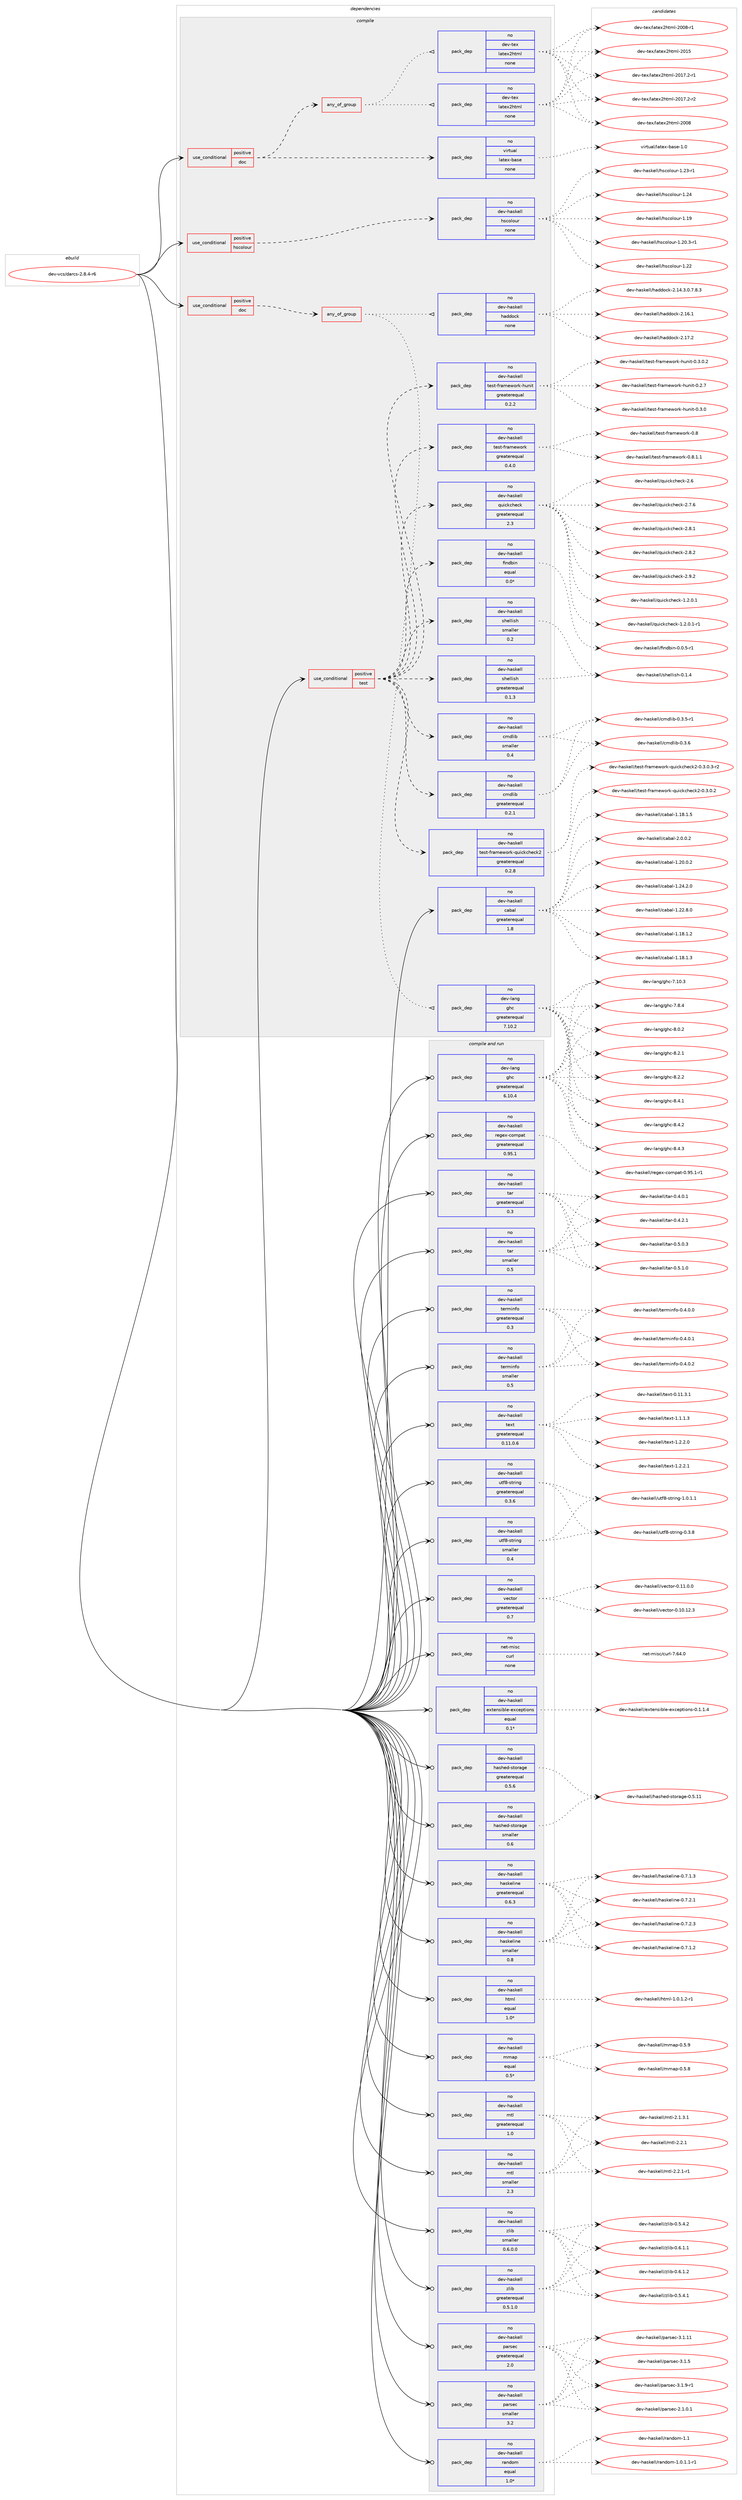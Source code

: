 digraph prolog {

# *************
# Graph options
# *************

newrank=true;
concentrate=true;
compound=true;
graph [rankdir=LR,fontname=Helvetica,fontsize=10,ranksep=1.5];#, ranksep=2.5, nodesep=0.2];
edge  [arrowhead=vee];
node  [fontname=Helvetica,fontsize=10];

# **********
# The ebuild
# **********

subgraph cluster_leftcol {
color=gray;
rank=same;
label=<<i>ebuild</i>>;
id [label="dev-vcs/darcs-2.8.4-r6", color=red, width=4, href="../dev-vcs/darcs-2.8.4-r6.svg"];
}

# ****************
# The dependencies
# ****************

subgraph cluster_midcol {
color=gray;
label=<<i>dependencies</i>>;
subgraph cluster_compile {
fillcolor="#eeeeee";
style=filled;
label=<<i>compile</i>>;
subgraph cond425342 {
dependency1550706 [label=<<TABLE BORDER="0" CELLBORDER="1" CELLSPACING="0" CELLPADDING="4"><TR><TD ROWSPAN="3" CELLPADDING="10">use_conditional</TD></TR><TR><TD>positive</TD></TR><TR><TD>doc</TD></TR></TABLE>>, shape=none, color=red];
subgraph any23155 {
dependency1550707 [label=<<TABLE BORDER="0" CELLBORDER="1" CELLSPACING="0" CELLPADDING="4"><TR><TD CELLPADDING="10">any_of_group</TD></TR></TABLE>>, shape=none, color=red];subgraph pack1101616 {
dependency1550708 [label=<<TABLE BORDER="0" CELLBORDER="1" CELLSPACING="0" CELLPADDING="4" WIDTH="220"><TR><TD ROWSPAN="6" CELLPADDING="30">pack_dep</TD></TR><TR><TD WIDTH="110">no</TD></TR><TR><TD>dev-haskell</TD></TR><TR><TD>haddock</TD></TR><TR><TD>none</TD></TR><TR><TD></TD></TR></TABLE>>, shape=none, color=blue];
}
dependency1550707:e -> dependency1550708:w [weight=20,style="dotted",arrowhead="oinv"];
subgraph pack1101617 {
dependency1550709 [label=<<TABLE BORDER="0" CELLBORDER="1" CELLSPACING="0" CELLPADDING="4" WIDTH="220"><TR><TD ROWSPAN="6" CELLPADDING="30">pack_dep</TD></TR><TR><TD WIDTH="110">no</TD></TR><TR><TD>dev-lang</TD></TR><TR><TD>ghc</TD></TR><TR><TD>greaterequal</TD></TR><TR><TD>7.10.2</TD></TR></TABLE>>, shape=none, color=blue];
}
dependency1550707:e -> dependency1550709:w [weight=20,style="dotted",arrowhead="oinv"];
}
dependency1550706:e -> dependency1550707:w [weight=20,style="dashed",arrowhead="vee"];
}
id:e -> dependency1550706:w [weight=20,style="solid",arrowhead="vee"];
subgraph cond425343 {
dependency1550710 [label=<<TABLE BORDER="0" CELLBORDER="1" CELLSPACING="0" CELLPADDING="4"><TR><TD ROWSPAN="3" CELLPADDING="10">use_conditional</TD></TR><TR><TD>positive</TD></TR><TR><TD>doc</TD></TR></TABLE>>, shape=none, color=red];
subgraph pack1101618 {
dependency1550711 [label=<<TABLE BORDER="0" CELLBORDER="1" CELLSPACING="0" CELLPADDING="4" WIDTH="220"><TR><TD ROWSPAN="6" CELLPADDING="30">pack_dep</TD></TR><TR><TD WIDTH="110">no</TD></TR><TR><TD>virtual</TD></TR><TR><TD>latex-base</TD></TR><TR><TD>none</TD></TR><TR><TD></TD></TR></TABLE>>, shape=none, color=blue];
}
dependency1550710:e -> dependency1550711:w [weight=20,style="dashed",arrowhead="vee"];
subgraph any23156 {
dependency1550712 [label=<<TABLE BORDER="0" CELLBORDER="1" CELLSPACING="0" CELLPADDING="4"><TR><TD CELLPADDING="10">any_of_group</TD></TR></TABLE>>, shape=none, color=red];subgraph pack1101619 {
dependency1550713 [label=<<TABLE BORDER="0" CELLBORDER="1" CELLSPACING="0" CELLPADDING="4" WIDTH="220"><TR><TD ROWSPAN="6" CELLPADDING="30">pack_dep</TD></TR><TR><TD WIDTH="110">no</TD></TR><TR><TD>dev-tex</TD></TR><TR><TD>latex2html</TD></TR><TR><TD>none</TD></TR><TR><TD></TD></TR></TABLE>>, shape=none, color=blue];
}
dependency1550712:e -> dependency1550713:w [weight=20,style="dotted",arrowhead="oinv"];
subgraph pack1101620 {
dependency1550714 [label=<<TABLE BORDER="0" CELLBORDER="1" CELLSPACING="0" CELLPADDING="4" WIDTH="220"><TR><TD ROWSPAN="6" CELLPADDING="30">pack_dep</TD></TR><TR><TD WIDTH="110">no</TD></TR><TR><TD>dev-tex</TD></TR><TR><TD>latex2html</TD></TR><TR><TD>none</TD></TR><TR><TD></TD></TR></TABLE>>, shape=none, color=blue];
}
dependency1550712:e -> dependency1550714:w [weight=20,style="dotted",arrowhead="oinv"];
}
dependency1550710:e -> dependency1550712:w [weight=20,style="dashed",arrowhead="vee"];
}
id:e -> dependency1550710:w [weight=20,style="solid",arrowhead="vee"];
subgraph cond425344 {
dependency1550715 [label=<<TABLE BORDER="0" CELLBORDER="1" CELLSPACING="0" CELLPADDING="4"><TR><TD ROWSPAN="3" CELLPADDING="10">use_conditional</TD></TR><TR><TD>positive</TD></TR><TR><TD>hscolour</TD></TR></TABLE>>, shape=none, color=red];
subgraph pack1101621 {
dependency1550716 [label=<<TABLE BORDER="0" CELLBORDER="1" CELLSPACING="0" CELLPADDING="4" WIDTH="220"><TR><TD ROWSPAN="6" CELLPADDING="30">pack_dep</TD></TR><TR><TD WIDTH="110">no</TD></TR><TR><TD>dev-haskell</TD></TR><TR><TD>hscolour</TD></TR><TR><TD>none</TD></TR><TR><TD></TD></TR></TABLE>>, shape=none, color=blue];
}
dependency1550715:e -> dependency1550716:w [weight=20,style="dashed",arrowhead="vee"];
}
id:e -> dependency1550715:w [weight=20,style="solid",arrowhead="vee"];
subgraph cond425345 {
dependency1550717 [label=<<TABLE BORDER="0" CELLBORDER="1" CELLSPACING="0" CELLPADDING="4"><TR><TD ROWSPAN="3" CELLPADDING="10">use_conditional</TD></TR><TR><TD>positive</TD></TR><TR><TD>test</TD></TR></TABLE>>, shape=none, color=red];
subgraph pack1101622 {
dependency1550718 [label=<<TABLE BORDER="0" CELLBORDER="1" CELLSPACING="0" CELLPADDING="4" WIDTH="220"><TR><TD ROWSPAN="6" CELLPADDING="30">pack_dep</TD></TR><TR><TD WIDTH="110">no</TD></TR><TR><TD>dev-haskell</TD></TR><TR><TD>cmdlib</TD></TR><TR><TD>greaterequal</TD></TR><TR><TD>0.2.1</TD></TR></TABLE>>, shape=none, color=blue];
}
dependency1550717:e -> dependency1550718:w [weight=20,style="dashed",arrowhead="vee"];
subgraph pack1101623 {
dependency1550719 [label=<<TABLE BORDER="0" CELLBORDER="1" CELLSPACING="0" CELLPADDING="4" WIDTH="220"><TR><TD ROWSPAN="6" CELLPADDING="30">pack_dep</TD></TR><TR><TD WIDTH="110">no</TD></TR><TR><TD>dev-haskell</TD></TR><TR><TD>cmdlib</TD></TR><TR><TD>smaller</TD></TR><TR><TD>0.4</TD></TR></TABLE>>, shape=none, color=blue];
}
dependency1550717:e -> dependency1550719:w [weight=20,style="dashed",arrowhead="vee"];
subgraph pack1101624 {
dependency1550720 [label=<<TABLE BORDER="0" CELLBORDER="1" CELLSPACING="0" CELLPADDING="4" WIDTH="220"><TR><TD ROWSPAN="6" CELLPADDING="30">pack_dep</TD></TR><TR><TD WIDTH="110">no</TD></TR><TR><TD>dev-haskell</TD></TR><TR><TD>findbin</TD></TR><TR><TD>equal</TD></TR><TR><TD>0.0*</TD></TR></TABLE>>, shape=none, color=blue];
}
dependency1550717:e -> dependency1550720:w [weight=20,style="dashed",arrowhead="vee"];
subgraph pack1101625 {
dependency1550721 [label=<<TABLE BORDER="0" CELLBORDER="1" CELLSPACING="0" CELLPADDING="4" WIDTH="220"><TR><TD ROWSPAN="6" CELLPADDING="30">pack_dep</TD></TR><TR><TD WIDTH="110">no</TD></TR><TR><TD>dev-haskell</TD></TR><TR><TD>quickcheck</TD></TR><TR><TD>greaterequal</TD></TR><TR><TD>2.3</TD></TR></TABLE>>, shape=none, color=blue];
}
dependency1550717:e -> dependency1550721:w [weight=20,style="dashed",arrowhead="vee"];
subgraph pack1101626 {
dependency1550722 [label=<<TABLE BORDER="0" CELLBORDER="1" CELLSPACING="0" CELLPADDING="4" WIDTH="220"><TR><TD ROWSPAN="6" CELLPADDING="30">pack_dep</TD></TR><TR><TD WIDTH="110">no</TD></TR><TR><TD>dev-haskell</TD></TR><TR><TD>shellish</TD></TR><TR><TD>greaterequal</TD></TR><TR><TD>0.1.3</TD></TR></TABLE>>, shape=none, color=blue];
}
dependency1550717:e -> dependency1550722:w [weight=20,style="dashed",arrowhead="vee"];
subgraph pack1101627 {
dependency1550723 [label=<<TABLE BORDER="0" CELLBORDER="1" CELLSPACING="0" CELLPADDING="4" WIDTH="220"><TR><TD ROWSPAN="6" CELLPADDING="30">pack_dep</TD></TR><TR><TD WIDTH="110">no</TD></TR><TR><TD>dev-haskell</TD></TR><TR><TD>shellish</TD></TR><TR><TD>smaller</TD></TR><TR><TD>0.2</TD></TR></TABLE>>, shape=none, color=blue];
}
dependency1550717:e -> dependency1550723:w [weight=20,style="dashed",arrowhead="vee"];
subgraph pack1101628 {
dependency1550724 [label=<<TABLE BORDER="0" CELLBORDER="1" CELLSPACING="0" CELLPADDING="4" WIDTH="220"><TR><TD ROWSPAN="6" CELLPADDING="30">pack_dep</TD></TR><TR><TD WIDTH="110">no</TD></TR><TR><TD>dev-haskell</TD></TR><TR><TD>test-framework</TD></TR><TR><TD>greaterequal</TD></TR><TR><TD>0.4.0</TD></TR></TABLE>>, shape=none, color=blue];
}
dependency1550717:e -> dependency1550724:w [weight=20,style="dashed",arrowhead="vee"];
subgraph pack1101629 {
dependency1550725 [label=<<TABLE BORDER="0" CELLBORDER="1" CELLSPACING="0" CELLPADDING="4" WIDTH="220"><TR><TD ROWSPAN="6" CELLPADDING="30">pack_dep</TD></TR><TR><TD WIDTH="110">no</TD></TR><TR><TD>dev-haskell</TD></TR><TR><TD>test-framework-hunit</TD></TR><TR><TD>greaterequal</TD></TR><TR><TD>0.2.2</TD></TR></TABLE>>, shape=none, color=blue];
}
dependency1550717:e -> dependency1550725:w [weight=20,style="dashed",arrowhead="vee"];
subgraph pack1101630 {
dependency1550726 [label=<<TABLE BORDER="0" CELLBORDER="1" CELLSPACING="0" CELLPADDING="4" WIDTH="220"><TR><TD ROWSPAN="6" CELLPADDING="30">pack_dep</TD></TR><TR><TD WIDTH="110">no</TD></TR><TR><TD>dev-haskell</TD></TR><TR><TD>test-framework-quickcheck2</TD></TR><TR><TD>greaterequal</TD></TR><TR><TD>0.2.8</TD></TR></TABLE>>, shape=none, color=blue];
}
dependency1550717:e -> dependency1550726:w [weight=20,style="dashed",arrowhead="vee"];
}
id:e -> dependency1550717:w [weight=20,style="solid",arrowhead="vee"];
subgraph pack1101631 {
dependency1550727 [label=<<TABLE BORDER="0" CELLBORDER="1" CELLSPACING="0" CELLPADDING="4" WIDTH="220"><TR><TD ROWSPAN="6" CELLPADDING="30">pack_dep</TD></TR><TR><TD WIDTH="110">no</TD></TR><TR><TD>dev-haskell</TD></TR><TR><TD>cabal</TD></TR><TR><TD>greaterequal</TD></TR><TR><TD>1.8</TD></TR></TABLE>>, shape=none, color=blue];
}
id:e -> dependency1550727:w [weight=20,style="solid",arrowhead="vee"];
}
subgraph cluster_compileandrun {
fillcolor="#eeeeee";
style=filled;
label=<<i>compile and run</i>>;
subgraph pack1101632 {
dependency1550728 [label=<<TABLE BORDER="0" CELLBORDER="1" CELLSPACING="0" CELLPADDING="4" WIDTH="220"><TR><TD ROWSPAN="6" CELLPADDING="30">pack_dep</TD></TR><TR><TD WIDTH="110">no</TD></TR><TR><TD>dev-haskell</TD></TR><TR><TD>extensible-exceptions</TD></TR><TR><TD>equal</TD></TR><TR><TD>0.1*</TD></TR></TABLE>>, shape=none, color=blue];
}
id:e -> dependency1550728:w [weight=20,style="solid",arrowhead="odotvee"];
subgraph pack1101633 {
dependency1550729 [label=<<TABLE BORDER="0" CELLBORDER="1" CELLSPACING="0" CELLPADDING="4" WIDTH="220"><TR><TD ROWSPAN="6" CELLPADDING="30">pack_dep</TD></TR><TR><TD WIDTH="110">no</TD></TR><TR><TD>dev-haskell</TD></TR><TR><TD>hashed-storage</TD></TR><TR><TD>greaterequal</TD></TR><TR><TD>0.5.6</TD></TR></TABLE>>, shape=none, color=blue];
}
id:e -> dependency1550729:w [weight=20,style="solid",arrowhead="odotvee"];
subgraph pack1101634 {
dependency1550730 [label=<<TABLE BORDER="0" CELLBORDER="1" CELLSPACING="0" CELLPADDING="4" WIDTH="220"><TR><TD ROWSPAN="6" CELLPADDING="30">pack_dep</TD></TR><TR><TD WIDTH="110">no</TD></TR><TR><TD>dev-haskell</TD></TR><TR><TD>hashed-storage</TD></TR><TR><TD>smaller</TD></TR><TR><TD>0.6</TD></TR></TABLE>>, shape=none, color=blue];
}
id:e -> dependency1550730:w [weight=20,style="solid",arrowhead="odotvee"];
subgraph pack1101635 {
dependency1550731 [label=<<TABLE BORDER="0" CELLBORDER="1" CELLSPACING="0" CELLPADDING="4" WIDTH="220"><TR><TD ROWSPAN="6" CELLPADDING="30">pack_dep</TD></TR><TR><TD WIDTH="110">no</TD></TR><TR><TD>dev-haskell</TD></TR><TR><TD>haskeline</TD></TR><TR><TD>greaterequal</TD></TR><TR><TD>0.6.3</TD></TR></TABLE>>, shape=none, color=blue];
}
id:e -> dependency1550731:w [weight=20,style="solid",arrowhead="odotvee"];
subgraph pack1101636 {
dependency1550732 [label=<<TABLE BORDER="0" CELLBORDER="1" CELLSPACING="0" CELLPADDING="4" WIDTH="220"><TR><TD ROWSPAN="6" CELLPADDING="30">pack_dep</TD></TR><TR><TD WIDTH="110">no</TD></TR><TR><TD>dev-haskell</TD></TR><TR><TD>haskeline</TD></TR><TR><TD>smaller</TD></TR><TR><TD>0.8</TD></TR></TABLE>>, shape=none, color=blue];
}
id:e -> dependency1550732:w [weight=20,style="solid",arrowhead="odotvee"];
subgraph pack1101637 {
dependency1550733 [label=<<TABLE BORDER="0" CELLBORDER="1" CELLSPACING="0" CELLPADDING="4" WIDTH="220"><TR><TD ROWSPAN="6" CELLPADDING="30">pack_dep</TD></TR><TR><TD WIDTH="110">no</TD></TR><TR><TD>dev-haskell</TD></TR><TR><TD>html</TD></TR><TR><TD>equal</TD></TR><TR><TD>1.0*</TD></TR></TABLE>>, shape=none, color=blue];
}
id:e -> dependency1550733:w [weight=20,style="solid",arrowhead="odotvee"];
subgraph pack1101638 {
dependency1550734 [label=<<TABLE BORDER="0" CELLBORDER="1" CELLSPACING="0" CELLPADDING="4" WIDTH="220"><TR><TD ROWSPAN="6" CELLPADDING="30">pack_dep</TD></TR><TR><TD WIDTH="110">no</TD></TR><TR><TD>dev-haskell</TD></TR><TR><TD>mmap</TD></TR><TR><TD>equal</TD></TR><TR><TD>0.5*</TD></TR></TABLE>>, shape=none, color=blue];
}
id:e -> dependency1550734:w [weight=20,style="solid",arrowhead="odotvee"];
subgraph pack1101639 {
dependency1550735 [label=<<TABLE BORDER="0" CELLBORDER="1" CELLSPACING="0" CELLPADDING="4" WIDTH="220"><TR><TD ROWSPAN="6" CELLPADDING="30">pack_dep</TD></TR><TR><TD WIDTH="110">no</TD></TR><TR><TD>dev-haskell</TD></TR><TR><TD>mtl</TD></TR><TR><TD>greaterequal</TD></TR><TR><TD>1.0</TD></TR></TABLE>>, shape=none, color=blue];
}
id:e -> dependency1550735:w [weight=20,style="solid",arrowhead="odotvee"];
subgraph pack1101640 {
dependency1550736 [label=<<TABLE BORDER="0" CELLBORDER="1" CELLSPACING="0" CELLPADDING="4" WIDTH="220"><TR><TD ROWSPAN="6" CELLPADDING="30">pack_dep</TD></TR><TR><TD WIDTH="110">no</TD></TR><TR><TD>dev-haskell</TD></TR><TR><TD>mtl</TD></TR><TR><TD>smaller</TD></TR><TR><TD>2.3</TD></TR></TABLE>>, shape=none, color=blue];
}
id:e -> dependency1550736:w [weight=20,style="solid",arrowhead="odotvee"];
subgraph pack1101641 {
dependency1550737 [label=<<TABLE BORDER="0" CELLBORDER="1" CELLSPACING="0" CELLPADDING="4" WIDTH="220"><TR><TD ROWSPAN="6" CELLPADDING="30">pack_dep</TD></TR><TR><TD WIDTH="110">no</TD></TR><TR><TD>dev-haskell</TD></TR><TR><TD>parsec</TD></TR><TR><TD>greaterequal</TD></TR><TR><TD>2.0</TD></TR></TABLE>>, shape=none, color=blue];
}
id:e -> dependency1550737:w [weight=20,style="solid",arrowhead="odotvee"];
subgraph pack1101642 {
dependency1550738 [label=<<TABLE BORDER="0" CELLBORDER="1" CELLSPACING="0" CELLPADDING="4" WIDTH="220"><TR><TD ROWSPAN="6" CELLPADDING="30">pack_dep</TD></TR><TR><TD WIDTH="110">no</TD></TR><TR><TD>dev-haskell</TD></TR><TR><TD>parsec</TD></TR><TR><TD>smaller</TD></TR><TR><TD>3.2</TD></TR></TABLE>>, shape=none, color=blue];
}
id:e -> dependency1550738:w [weight=20,style="solid",arrowhead="odotvee"];
subgraph pack1101643 {
dependency1550739 [label=<<TABLE BORDER="0" CELLBORDER="1" CELLSPACING="0" CELLPADDING="4" WIDTH="220"><TR><TD ROWSPAN="6" CELLPADDING="30">pack_dep</TD></TR><TR><TD WIDTH="110">no</TD></TR><TR><TD>dev-haskell</TD></TR><TR><TD>random</TD></TR><TR><TD>equal</TD></TR><TR><TD>1.0*</TD></TR></TABLE>>, shape=none, color=blue];
}
id:e -> dependency1550739:w [weight=20,style="solid",arrowhead="odotvee"];
subgraph pack1101644 {
dependency1550740 [label=<<TABLE BORDER="0" CELLBORDER="1" CELLSPACING="0" CELLPADDING="4" WIDTH="220"><TR><TD ROWSPAN="6" CELLPADDING="30">pack_dep</TD></TR><TR><TD WIDTH="110">no</TD></TR><TR><TD>dev-haskell</TD></TR><TR><TD>regex-compat</TD></TR><TR><TD>greaterequal</TD></TR><TR><TD>0.95.1</TD></TR></TABLE>>, shape=none, color=blue];
}
id:e -> dependency1550740:w [weight=20,style="solid",arrowhead="odotvee"];
subgraph pack1101645 {
dependency1550741 [label=<<TABLE BORDER="0" CELLBORDER="1" CELLSPACING="0" CELLPADDING="4" WIDTH="220"><TR><TD ROWSPAN="6" CELLPADDING="30">pack_dep</TD></TR><TR><TD WIDTH="110">no</TD></TR><TR><TD>dev-haskell</TD></TR><TR><TD>tar</TD></TR><TR><TD>greaterequal</TD></TR><TR><TD>0.3</TD></TR></TABLE>>, shape=none, color=blue];
}
id:e -> dependency1550741:w [weight=20,style="solid",arrowhead="odotvee"];
subgraph pack1101646 {
dependency1550742 [label=<<TABLE BORDER="0" CELLBORDER="1" CELLSPACING="0" CELLPADDING="4" WIDTH="220"><TR><TD ROWSPAN="6" CELLPADDING="30">pack_dep</TD></TR><TR><TD WIDTH="110">no</TD></TR><TR><TD>dev-haskell</TD></TR><TR><TD>tar</TD></TR><TR><TD>smaller</TD></TR><TR><TD>0.5</TD></TR></TABLE>>, shape=none, color=blue];
}
id:e -> dependency1550742:w [weight=20,style="solid",arrowhead="odotvee"];
subgraph pack1101647 {
dependency1550743 [label=<<TABLE BORDER="0" CELLBORDER="1" CELLSPACING="0" CELLPADDING="4" WIDTH="220"><TR><TD ROWSPAN="6" CELLPADDING="30">pack_dep</TD></TR><TR><TD WIDTH="110">no</TD></TR><TR><TD>dev-haskell</TD></TR><TR><TD>terminfo</TD></TR><TR><TD>greaterequal</TD></TR><TR><TD>0.3</TD></TR></TABLE>>, shape=none, color=blue];
}
id:e -> dependency1550743:w [weight=20,style="solid",arrowhead="odotvee"];
subgraph pack1101648 {
dependency1550744 [label=<<TABLE BORDER="0" CELLBORDER="1" CELLSPACING="0" CELLPADDING="4" WIDTH="220"><TR><TD ROWSPAN="6" CELLPADDING="30">pack_dep</TD></TR><TR><TD WIDTH="110">no</TD></TR><TR><TD>dev-haskell</TD></TR><TR><TD>terminfo</TD></TR><TR><TD>smaller</TD></TR><TR><TD>0.5</TD></TR></TABLE>>, shape=none, color=blue];
}
id:e -> dependency1550744:w [weight=20,style="solid",arrowhead="odotvee"];
subgraph pack1101649 {
dependency1550745 [label=<<TABLE BORDER="0" CELLBORDER="1" CELLSPACING="0" CELLPADDING="4" WIDTH="220"><TR><TD ROWSPAN="6" CELLPADDING="30">pack_dep</TD></TR><TR><TD WIDTH="110">no</TD></TR><TR><TD>dev-haskell</TD></TR><TR><TD>text</TD></TR><TR><TD>greaterequal</TD></TR><TR><TD>0.11.0.6</TD></TR></TABLE>>, shape=none, color=blue];
}
id:e -> dependency1550745:w [weight=20,style="solid",arrowhead="odotvee"];
subgraph pack1101650 {
dependency1550746 [label=<<TABLE BORDER="0" CELLBORDER="1" CELLSPACING="0" CELLPADDING="4" WIDTH="220"><TR><TD ROWSPAN="6" CELLPADDING="30">pack_dep</TD></TR><TR><TD WIDTH="110">no</TD></TR><TR><TD>dev-haskell</TD></TR><TR><TD>utf8-string</TD></TR><TR><TD>greaterequal</TD></TR><TR><TD>0.3.6</TD></TR></TABLE>>, shape=none, color=blue];
}
id:e -> dependency1550746:w [weight=20,style="solid",arrowhead="odotvee"];
subgraph pack1101651 {
dependency1550747 [label=<<TABLE BORDER="0" CELLBORDER="1" CELLSPACING="0" CELLPADDING="4" WIDTH="220"><TR><TD ROWSPAN="6" CELLPADDING="30">pack_dep</TD></TR><TR><TD WIDTH="110">no</TD></TR><TR><TD>dev-haskell</TD></TR><TR><TD>utf8-string</TD></TR><TR><TD>smaller</TD></TR><TR><TD>0.4</TD></TR></TABLE>>, shape=none, color=blue];
}
id:e -> dependency1550747:w [weight=20,style="solid",arrowhead="odotvee"];
subgraph pack1101652 {
dependency1550748 [label=<<TABLE BORDER="0" CELLBORDER="1" CELLSPACING="0" CELLPADDING="4" WIDTH="220"><TR><TD ROWSPAN="6" CELLPADDING="30">pack_dep</TD></TR><TR><TD WIDTH="110">no</TD></TR><TR><TD>dev-haskell</TD></TR><TR><TD>vector</TD></TR><TR><TD>greaterequal</TD></TR><TR><TD>0.7</TD></TR></TABLE>>, shape=none, color=blue];
}
id:e -> dependency1550748:w [weight=20,style="solid",arrowhead="odotvee"];
subgraph pack1101653 {
dependency1550749 [label=<<TABLE BORDER="0" CELLBORDER="1" CELLSPACING="0" CELLPADDING="4" WIDTH="220"><TR><TD ROWSPAN="6" CELLPADDING="30">pack_dep</TD></TR><TR><TD WIDTH="110">no</TD></TR><TR><TD>dev-haskell</TD></TR><TR><TD>zlib</TD></TR><TR><TD>greaterequal</TD></TR><TR><TD>0.5.1.0</TD></TR></TABLE>>, shape=none, color=blue];
}
id:e -> dependency1550749:w [weight=20,style="solid",arrowhead="odotvee"];
subgraph pack1101654 {
dependency1550750 [label=<<TABLE BORDER="0" CELLBORDER="1" CELLSPACING="0" CELLPADDING="4" WIDTH="220"><TR><TD ROWSPAN="6" CELLPADDING="30">pack_dep</TD></TR><TR><TD WIDTH="110">no</TD></TR><TR><TD>dev-haskell</TD></TR><TR><TD>zlib</TD></TR><TR><TD>smaller</TD></TR><TR><TD>0.6.0.0</TD></TR></TABLE>>, shape=none, color=blue];
}
id:e -> dependency1550750:w [weight=20,style="solid",arrowhead="odotvee"];
subgraph pack1101655 {
dependency1550751 [label=<<TABLE BORDER="0" CELLBORDER="1" CELLSPACING="0" CELLPADDING="4" WIDTH="220"><TR><TD ROWSPAN="6" CELLPADDING="30">pack_dep</TD></TR><TR><TD WIDTH="110">no</TD></TR><TR><TD>dev-lang</TD></TR><TR><TD>ghc</TD></TR><TR><TD>greaterequal</TD></TR><TR><TD>6.10.4</TD></TR></TABLE>>, shape=none, color=blue];
}
id:e -> dependency1550751:w [weight=20,style="solid",arrowhead="odotvee"];
subgraph pack1101656 {
dependency1550752 [label=<<TABLE BORDER="0" CELLBORDER="1" CELLSPACING="0" CELLPADDING="4" WIDTH="220"><TR><TD ROWSPAN="6" CELLPADDING="30">pack_dep</TD></TR><TR><TD WIDTH="110">no</TD></TR><TR><TD>net-misc</TD></TR><TR><TD>curl</TD></TR><TR><TD>none</TD></TR><TR><TD></TD></TR></TABLE>>, shape=none, color=blue];
}
id:e -> dependency1550752:w [weight=20,style="solid",arrowhead="odotvee"];
}
subgraph cluster_run {
fillcolor="#eeeeee";
style=filled;
label=<<i>run</i>>;
}
}

# **************
# The candidates
# **************

subgraph cluster_choices {
rank=same;
color=gray;
label=<<i>candidates</i>>;

subgraph choice1101616 {
color=black;
nodesep=1;
choice1001011184510497115107101108108471049710010011199107455046495246514648465546564651 [label="dev-haskell/haddock-2.14.3.0.7.8.3", color=red, width=4,href="../dev-haskell/haddock-2.14.3.0.7.8.3.svg"];
choice100101118451049711510710110810847104971001001119910745504649544649 [label="dev-haskell/haddock-2.16.1", color=red, width=4,href="../dev-haskell/haddock-2.16.1.svg"];
choice100101118451049711510710110810847104971001001119910745504649554650 [label="dev-haskell/haddock-2.17.2", color=red, width=4,href="../dev-haskell/haddock-2.17.2.svg"];
dependency1550708:e -> choice1001011184510497115107101108108471049710010011199107455046495246514648465546564651:w [style=dotted,weight="100"];
dependency1550708:e -> choice100101118451049711510710110810847104971001001119910745504649544649:w [style=dotted,weight="100"];
dependency1550708:e -> choice100101118451049711510710110810847104971001001119910745504649554650:w [style=dotted,weight="100"];
}
subgraph choice1101617 {
color=black;
nodesep=1;
choice1001011184510897110103471031049945554649484651 [label="dev-lang/ghc-7.10.3", color=red, width=4,href="../dev-lang/ghc-7.10.3.svg"];
choice10010111845108971101034710310499455546564652 [label="dev-lang/ghc-7.8.4", color=red, width=4,href="../dev-lang/ghc-7.8.4.svg"];
choice10010111845108971101034710310499455646484650 [label="dev-lang/ghc-8.0.2", color=red, width=4,href="../dev-lang/ghc-8.0.2.svg"];
choice10010111845108971101034710310499455646504649 [label="dev-lang/ghc-8.2.1", color=red, width=4,href="../dev-lang/ghc-8.2.1.svg"];
choice10010111845108971101034710310499455646504650 [label="dev-lang/ghc-8.2.2", color=red, width=4,href="../dev-lang/ghc-8.2.2.svg"];
choice10010111845108971101034710310499455646524649 [label="dev-lang/ghc-8.4.1", color=red, width=4,href="../dev-lang/ghc-8.4.1.svg"];
choice10010111845108971101034710310499455646524650 [label="dev-lang/ghc-8.4.2", color=red, width=4,href="../dev-lang/ghc-8.4.2.svg"];
choice10010111845108971101034710310499455646524651 [label="dev-lang/ghc-8.4.3", color=red, width=4,href="../dev-lang/ghc-8.4.3.svg"];
dependency1550709:e -> choice1001011184510897110103471031049945554649484651:w [style=dotted,weight="100"];
dependency1550709:e -> choice10010111845108971101034710310499455546564652:w [style=dotted,weight="100"];
dependency1550709:e -> choice10010111845108971101034710310499455646484650:w [style=dotted,weight="100"];
dependency1550709:e -> choice10010111845108971101034710310499455646504649:w [style=dotted,weight="100"];
dependency1550709:e -> choice10010111845108971101034710310499455646504650:w [style=dotted,weight="100"];
dependency1550709:e -> choice10010111845108971101034710310499455646524649:w [style=dotted,weight="100"];
dependency1550709:e -> choice10010111845108971101034710310499455646524650:w [style=dotted,weight="100"];
dependency1550709:e -> choice10010111845108971101034710310499455646524651:w [style=dotted,weight="100"];
}
subgraph choice1101618 {
color=black;
nodesep=1;
choice11810511411611797108471089711610112045989711510145494648 [label="virtual/latex-base-1.0", color=red, width=4,href="../virtual/latex-base-1.0.svg"];
dependency1550711:e -> choice11810511411611797108471089711610112045989711510145494648:w [style=dotted,weight="100"];
}
subgraph choice1101619 {
color=black;
nodesep=1;
choice100101118451161011204710897116101120501041161091084550484856 [label="dev-tex/latex2html-2008", color=red, width=4,href="../dev-tex/latex2html-2008.svg"];
choice1001011184511610112047108971161011205010411610910845504848564511449 [label="dev-tex/latex2html-2008-r1", color=red, width=4,href="../dev-tex/latex2html-2008-r1.svg"];
choice100101118451161011204710897116101120501041161091084550484953 [label="dev-tex/latex2html-2015", color=red, width=4,href="../dev-tex/latex2html-2015.svg"];
choice10010111845116101120471089711610112050104116109108455048495546504511449 [label="dev-tex/latex2html-2017.2-r1", color=red, width=4,href="../dev-tex/latex2html-2017.2-r1.svg"];
choice10010111845116101120471089711610112050104116109108455048495546504511450 [label="dev-tex/latex2html-2017.2-r2", color=red, width=4,href="../dev-tex/latex2html-2017.2-r2.svg"];
dependency1550713:e -> choice100101118451161011204710897116101120501041161091084550484856:w [style=dotted,weight="100"];
dependency1550713:e -> choice1001011184511610112047108971161011205010411610910845504848564511449:w [style=dotted,weight="100"];
dependency1550713:e -> choice100101118451161011204710897116101120501041161091084550484953:w [style=dotted,weight="100"];
dependency1550713:e -> choice10010111845116101120471089711610112050104116109108455048495546504511449:w [style=dotted,weight="100"];
dependency1550713:e -> choice10010111845116101120471089711610112050104116109108455048495546504511450:w [style=dotted,weight="100"];
}
subgraph choice1101620 {
color=black;
nodesep=1;
choice100101118451161011204710897116101120501041161091084550484856 [label="dev-tex/latex2html-2008", color=red, width=4,href="../dev-tex/latex2html-2008.svg"];
choice1001011184511610112047108971161011205010411610910845504848564511449 [label="dev-tex/latex2html-2008-r1", color=red, width=4,href="../dev-tex/latex2html-2008-r1.svg"];
choice100101118451161011204710897116101120501041161091084550484953 [label="dev-tex/latex2html-2015", color=red, width=4,href="../dev-tex/latex2html-2015.svg"];
choice10010111845116101120471089711610112050104116109108455048495546504511449 [label="dev-tex/latex2html-2017.2-r1", color=red, width=4,href="../dev-tex/latex2html-2017.2-r1.svg"];
choice10010111845116101120471089711610112050104116109108455048495546504511450 [label="dev-tex/latex2html-2017.2-r2", color=red, width=4,href="../dev-tex/latex2html-2017.2-r2.svg"];
dependency1550714:e -> choice100101118451161011204710897116101120501041161091084550484856:w [style=dotted,weight="100"];
dependency1550714:e -> choice1001011184511610112047108971161011205010411610910845504848564511449:w [style=dotted,weight="100"];
dependency1550714:e -> choice100101118451161011204710897116101120501041161091084550484953:w [style=dotted,weight="100"];
dependency1550714:e -> choice10010111845116101120471089711610112050104116109108455048495546504511449:w [style=dotted,weight="100"];
dependency1550714:e -> choice10010111845116101120471089711610112050104116109108455048495546504511450:w [style=dotted,weight="100"];
}
subgraph choice1101621 {
color=black;
nodesep=1;
choice100101118451049711510710110810847104115991111081111171144549464957 [label="dev-haskell/hscolour-1.19", color=red, width=4,href="../dev-haskell/hscolour-1.19.svg"];
choice10010111845104971151071011081084710411599111108111117114454946504846514511449 [label="dev-haskell/hscolour-1.20.3-r1", color=red, width=4,href="../dev-haskell/hscolour-1.20.3-r1.svg"];
choice100101118451049711510710110810847104115991111081111171144549465050 [label="dev-haskell/hscolour-1.22", color=red, width=4,href="../dev-haskell/hscolour-1.22.svg"];
choice1001011184510497115107101108108471041159911110811111711445494650514511449 [label="dev-haskell/hscolour-1.23-r1", color=red, width=4,href="../dev-haskell/hscolour-1.23-r1.svg"];
choice100101118451049711510710110810847104115991111081111171144549465052 [label="dev-haskell/hscolour-1.24", color=red, width=4,href="../dev-haskell/hscolour-1.24.svg"];
dependency1550716:e -> choice100101118451049711510710110810847104115991111081111171144549464957:w [style=dotted,weight="100"];
dependency1550716:e -> choice10010111845104971151071011081084710411599111108111117114454946504846514511449:w [style=dotted,weight="100"];
dependency1550716:e -> choice100101118451049711510710110810847104115991111081111171144549465050:w [style=dotted,weight="100"];
dependency1550716:e -> choice1001011184510497115107101108108471041159911110811111711445494650514511449:w [style=dotted,weight="100"];
dependency1550716:e -> choice100101118451049711510710110810847104115991111081111171144549465052:w [style=dotted,weight="100"];
}
subgraph choice1101622 {
color=black;
nodesep=1;
choice10010111845104971151071011081084799109100108105984548465146534511449 [label="dev-haskell/cmdlib-0.3.5-r1", color=red, width=4,href="../dev-haskell/cmdlib-0.3.5-r1.svg"];
choice1001011184510497115107101108108479910910010810598454846514654 [label="dev-haskell/cmdlib-0.3.6", color=red, width=4,href="../dev-haskell/cmdlib-0.3.6.svg"];
dependency1550718:e -> choice10010111845104971151071011081084799109100108105984548465146534511449:w [style=dotted,weight="100"];
dependency1550718:e -> choice1001011184510497115107101108108479910910010810598454846514654:w [style=dotted,weight="100"];
}
subgraph choice1101623 {
color=black;
nodesep=1;
choice10010111845104971151071011081084799109100108105984548465146534511449 [label="dev-haskell/cmdlib-0.3.5-r1", color=red, width=4,href="../dev-haskell/cmdlib-0.3.5-r1.svg"];
choice1001011184510497115107101108108479910910010810598454846514654 [label="dev-haskell/cmdlib-0.3.6", color=red, width=4,href="../dev-haskell/cmdlib-0.3.6.svg"];
dependency1550719:e -> choice10010111845104971151071011081084799109100108105984548465146534511449:w [style=dotted,weight="100"];
dependency1550719:e -> choice1001011184510497115107101108108479910910010810598454846514654:w [style=dotted,weight="100"];
}
subgraph choice1101624 {
color=black;
nodesep=1;
choice100101118451049711510710110810847102105110100981051104548464846534511449 [label="dev-haskell/findbin-0.0.5-r1", color=red, width=4,href="../dev-haskell/findbin-0.0.5-r1.svg"];
dependency1550720:e -> choice100101118451049711510710110810847102105110100981051104548464846534511449:w [style=dotted,weight="100"];
}
subgraph choice1101625 {
color=black;
nodesep=1;
choice1001011184510497115107101108108471131171059910799104101991074549465046484649 [label="dev-haskell/quickcheck-1.2.0.1", color=red, width=4,href="../dev-haskell/quickcheck-1.2.0.1.svg"];
choice10010111845104971151071011081084711311710599107991041019910745494650464846494511449 [label="dev-haskell/quickcheck-1.2.0.1-r1", color=red, width=4,href="../dev-haskell/quickcheck-1.2.0.1-r1.svg"];
choice10010111845104971151071011081084711311710599107991041019910745504654 [label="dev-haskell/quickcheck-2.6", color=red, width=4,href="../dev-haskell/quickcheck-2.6.svg"];
choice100101118451049711510710110810847113117105991079910410199107455046554654 [label="dev-haskell/quickcheck-2.7.6", color=red, width=4,href="../dev-haskell/quickcheck-2.7.6.svg"];
choice100101118451049711510710110810847113117105991079910410199107455046564649 [label="dev-haskell/quickcheck-2.8.1", color=red, width=4,href="../dev-haskell/quickcheck-2.8.1.svg"];
choice100101118451049711510710110810847113117105991079910410199107455046564650 [label="dev-haskell/quickcheck-2.8.2", color=red, width=4,href="../dev-haskell/quickcheck-2.8.2.svg"];
choice100101118451049711510710110810847113117105991079910410199107455046574650 [label="dev-haskell/quickcheck-2.9.2", color=red, width=4,href="../dev-haskell/quickcheck-2.9.2.svg"];
dependency1550721:e -> choice1001011184510497115107101108108471131171059910799104101991074549465046484649:w [style=dotted,weight="100"];
dependency1550721:e -> choice10010111845104971151071011081084711311710599107991041019910745494650464846494511449:w [style=dotted,weight="100"];
dependency1550721:e -> choice10010111845104971151071011081084711311710599107991041019910745504654:w [style=dotted,weight="100"];
dependency1550721:e -> choice100101118451049711510710110810847113117105991079910410199107455046554654:w [style=dotted,weight="100"];
dependency1550721:e -> choice100101118451049711510710110810847113117105991079910410199107455046564649:w [style=dotted,weight="100"];
dependency1550721:e -> choice100101118451049711510710110810847113117105991079910410199107455046564650:w [style=dotted,weight="100"];
dependency1550721:e -> choice100101118451049711510710110810847113117105991079910410199107455046574650:w [style=dotted,weight="100"];
}
subgraph choice1101626 {
color=black;
nodesep=1;
choice100101118451049711510710110810847115104101108108105115104454846494652 [label="dev-haskell/shellish-0.1.4", color=red, width=4,href="../dev-haskell/shellish-0.1.4.svg"];
dependency1550722:e -> choice100101118451049711510710110810847115104101108108105115104454846494652:w [style=dotted,weight="100"];
}
subgraph choice1101627 {
color=black;
nodesep=1;
choice100101118451049711510710110810847115104101108108105115104454846494652 [label="dev-haskell/shellish-0.1.4", color=red, width=4,href="../dev-haskell/shellish-0.1.4.svg"];
dependency1550723:e -> choice100101118451049711510710110810847115104101108108105115104454846494652:w [style=dotted,weight="100"];
}
subgraph choice1101628 {
color=black;
nodesep=1;
choice100101118451049711510710110810847116101115116451021149710910111911111410745484656 [label="dev-haskell/test-framework-0.8", color=red, width=4,href="../dev-haskell/test-framework-0.8.svg"];
choice10010111845104971151071011081084711610111511645102114971091011191111141074548465646494649 [label="dev-haskell/test-framework-0.8.1.1", color=red, width=4,href="../dev-haskell/test-framework-0.8.1.1.svg"];
dependency1550724:e -> choice100101118451049711510710110810847116101115116451021149710910111911111410745484656:w [style=dotted,weight="100"];
dependency1550724:e -> choice10010111845104971151071011081084711610111511645102114971091011191111141074548465646494649:w [style=dotted,weight="100"];
}
subgraph choice1101629 {
color=black;
nodesep=1;
choice100101118451049711510710110810847116101115116451021149710910111911111410745104117110105116454846504655 [label="dev-haskell/test-framework-hunit-0.2.7", color=red, width=4,href="../dev-haskell/test-framework-hunit-0.2.7.svg"];
choice100101118451049711510710110810847116101115116451021149710910111911111410745104117110105116454846514648 [label="dev-haskell/test-framework-hunit-0.3.0", color=red, width=4,href="../dev-haskell/test-framework-hunit-0.3.0.svg"];
choice1001011184510497115107101108108471161011151164510211497109101119111114107451041171101051164548465146484650 [label="dev-haskell/test-framework-hunit-0.3.0.2", color=red, width=4,href="../dev-haskell/test-framework-hunit-0.3.0.2.svg"];
dependency1550725:e -> choice100101118451049711510710110810847116101115116451021149710910111911111410745104117110105116454846504655:w [style=dotted,weight="100"];
dependency1550725:e -> choice100101118451049711510710110810847116101115116451021149710910111911111410745104117110105116454846514648:w [style=dotted,weight="100"];
dependency1550725:e -> choice1001011184510497115107101108108471161011151164510211497109101119111114107451041171101051164548465146484650:w [style=dotted,weight="100"];
}
subgraph choice1101630 {
color=black;
nodesep=1;
choice100101118451049711510710110810847116101115116451021149710910111911111410745113117105991079910410199107504548465146484650 [label="dev-haskell/test-framework-quickcheck2-0.3.0.2", color=red, width=4,href="../dev-haskell/test-framework-quickcheck2-0.3.0.2.svg"];
choice1001011184510497115107101108108471161011151164510211497109101119111114107451131171059910799104101991075045484651464846514511450 [label="dev-haskell/test-framework-quickcheck2-0.3.0.3-r2", color=red, width=4,href="../dev-haskell/test-framework-quickcheck2-0.3.0.3-r2.svg"];
dependency1550726:e -> choice100101118451049711510710110810847116101115116451021149710910111911111410745113117105991079910410199107504548465146484650:w [style=dotted,weight="100"];
dependency1550726:e -> choice1001011184510497115107101108108471161011151164510211497109101119111114107451131171059910799104101991075045484651464846514511450:w [style=dotted,weight="100"];
}
subgraph choice1101631 {
color=black;
nodesep=1;
choice10010111845104971151071011081084799979897108454946495646494650 [label="dev-haskell/cabal-1.18.1.2", color=red, width=4,href="../dev-haskell/cabal-1.18.1.2.svg"];
choice10010111845104971151071011081084799979897108454946495646494651 [label="dev-haskell/cabal-1.18.1.3", color=red, width=4,href="../dev-haskell/cabal-1.18.1.3.svg"];
choice10010111845104971151071011081084799979897108454946495646494653 [label="dev-haskell/cabal-1.18.1.5", color=red, width=4,href="../dev-haskell/cabal-1.18.1.5.svg"];
choice10010111845104971151071011081084799979897108454946504846484650 [label="dev-haskell/cabal-1.20.0.2", color=red, width=4,href="../dev-haskell/cabal-1.20.0.2.svg"];
choice10010111845104971151071011081084799979897108454946505046564648 [label="dev-haskell/cabal-1.22.8.0", color=red, width=4,href="../dev-haskell/cabal-1.22.8.0.svg"];
choice10010111845104971151071011081084799979897108454946505246504648 [label="dev-haskell/cabal-1.24.2.0", color=red, width=4,href="../dev-haskell/cabal-1.24.2.0.svg"];
choice100101118451049711510710110810847999798971084550464846484650 [label="dev-haskell/cabal-2.0.0.2", color=red, width=4,href="../dev-haskell/cabal-2.0.0.2.svg"];
dependency1550727:e -> choice10010111845104971151071011081084799979897108454946495646494650:w [style=dotted,weight="100"];
dependency1550727:e -> choice10010111845104971151071011081084799979897108454946495646494651:w [style=dotted,weight="100"];
dependency1550727:e -> choice10010111845104971151071011081084799979897108454946495646494653:w [style=dotted,weight="100"];
dependency1550727:e -> choice10010111845104971151071011081084799979897108454946504846484650:w [style=dotted,weight="100"];
dependency1550727:e -> choice10010111845104971151071011081084799979897108454946505046564648:w [style=dotted,weight="100"];
dependency1550727:e -> choice10010111845104971151071011081084799979897108454946505246504648:w [style=dotted,weight="100"];
dependency1550727:e -> choice100101118451049711510710110810847999798971084550464846484650:w [style=dotted,weight="100"];
}
subgraph choice1101632 {
color=black;
nodesep=1;
choice1001011184510497115107101108108471011201161011101151059810810145101120991011121161051111101154548464946494652 [label="dev-haskell/extensible-exceptions-0.1.1.4", color=red, width=4,href="../dev-haskell/extensible-exceptions-0.1.1.4.svg"];
dependency1550728:e -> choice1001011184510497115107101108108471011201161011101151059810810145101120991011121161051111101154548464946494652:w [style=dotted,weight="100"];
}
subgraph choice1101633 {
color=black;
nodesep=1;
choice10010111845104971151071011081084710497115104101100451151161111149710310145484653464949 [label="dev-haskell/hashed-storage-0.5.11", color=red, width=4,href="../dev-haskell/hashed-storage-0.5.11.svg"];
dependency1550729:e -> choice10010111845104971151071011081084710497115104101100451151161111149710310145484653464949:w [style=dotted,weight="100"];
}
subgraph choice1101634 {
color=black;
nodesep=1;
choice10010111845104971151071011081084710497115104101100451151161111149710310145484653464949 [label="dev-haskell/hashed-storage-0.5.11", color=red, width=4,href="../dev-haskell/hashed-storage-0.5.11.svg"];
dependency1550730:e -> choice10010111845104971151071011081084710497115104101100451151161111149710310145484653464949:w [style=dotted,weight="100"];
}
subgraph choice1101635 {
color=black;
nodesep=1;
choice100101118451049711510710110810847104971151071011081051101014548465546494650 [label="dev-haskell/haskeline-0.7.1.2", color=red, width=4,href="../dev-haskell/haskeline-0.7.1.2.svg"];
choice100101118451049711510710110810847104971151071011081051101014548465546494651 [label="dev-haskell/haskeline-0.7.1.3", color=red, width=4,href="../dev-haskell/haskeline-0.7.1.3.svg"];
choice100101118451049711510710110810847104971151071011081051101014548465546504649 [label="dev-haskell/haskeline-0.7.2.1", color=red, width=4,href="../dev-haskell/haskeline-0.7.2.1.svg"];
choice100101118451049711510710110810847104971151071011081051101014548465546504651 [label="dev-haskell/haskeline-0.7.2.3", color=red, width=4,href="../dev-haskell/haskeline-0.7.2.3.svg"];
dependency1550731:e -> choice100101118451049711510710110810847104971151071011081051101014548465546494650:w [style=dotted,weight="100"];
dependency1550731:e -> choice100101118451049711510710110810847104971151071011081051101014548465546494651:w [style=dotted,weight="100"];
dependency1550731:e -> choice100101118451049711510710110810847104971151071011081051101014548465546504649:w [style=dotted,weight="100"];
dependency1550731:e -> choice100101118451049711510710110810847104971151071011081051101014548465546504651:w [style=dotted,weight="100"];
}
subgraph choice1101636 {
color=black;
nodesep=1;
choice100101118451049711510710110810847104971151071011081051101014548465546494650 [label="dev-haskell/haskeline-0.7.1.2", color=red, width=4,href="../dev-haskell/haskeline-0.7.1.2.svg"];
choice100101118451049711510710110810847104971151071011081051101014548465546494651 [label="dev-haskell/haskeline-0.7.1.3", color=red, width=4,href="../dev-haskell/haskeline-0.7.1.3.svg"];
choice100101118451049711510710110810847104971151071011081051101014548465546504649 [label="dev-haskell/haskeline-0.7.2.1", color=red, width=4,href="../dev-haskell/haskeline-0.7.2.1.svg"];
choice100101118451049711510710110810847104971151071011081051101014548465546504651 [label="dev-haskell/haskeline-0.7.2.3", color=red, width=4,href="../dev-haskell/haskeline-0.7.2.3.svg"];
dependency1550732:e -> choice100101118451049711510710110810847104971151071011081051101014548465546494650:w [style=dotted,weight="100"];
dependency1550732:e -> choice100101118451049711510710110810847104971151071011081051101014548465546494651:w [style=dotted,weight="100"];
dependency1550732:e -> choice100101118451049711510710110810847104971151071011081051101014548465546504649:w [style=dotted,weight="100"];
dependency1550732:e -> choice100101118451049711510710110810847104971151071011081051101014548465546504651:w [style=dotted,weight="100"];
}
subgraph choice1101637 {
color=black;
nodesep=1;
choice10010111845104971151071011081084710411610910845494648464946504511449 [label="dev-haskell/html-1.0.1.2-r1", color=red, width=4,href="../dev-haskell/html-1.0.1.2-r1.svg"];
dependency1550733:e -> choice10010111845104971151071011081084710411610910845494648464946504511449:w [style=dotted,weight="100"];
}
subgraph choice1101638 {
color=black;
nodesep=1;
choice10010111845104971151071011081084710910997112454846534656 [label="dev-haskell/mmap-0.5.8", color=red, width=4,href="../dev-haskell/mmap-0.5.8.svg"];
choice10010111845104971151071011081084710910997112454846534657 [label="dev-haskell/mmap-0.5.9", color=red, width=4,href="../dev-haskell/mmap-0.5.9.svg"];
dependency1550734:e -> choice10010111845104971151071011081084710910997112454846534656:w [style=dotted,weight="100"];
dependency1550734:e -> choice10010111845104971151071011081084710910997112454846534657:w [style=dotted,weight="100"];
}
subgraph choice1101639 {
color=black;
nodesep=1;
choice1001011184510497115107101108108471091161084550464946514649 [label="dev-haskell/mtl-2.1.3.1", color=red, width=4,href="../dev-haskell/mtl-2.1.3.1.svg"];
choice100101118451049711510710110810847109116108455046504649 [label="dev-haskell/mtl-2.2.1", color=red, width=4,href="../dev-haskell/mtl-2.2.1.svg"];
choice1001011184510497115107101108108471091161084550465046494511449 [label="dev-haskell/mtl-2.2.1-r1", color=red, width=4,href="../dev-haskell/mtl-2.2.1-r1.svg"];
dependency1550735:e -> choice1001011184510497115107101108108471091161084550464946514649:w [style=dotted,weight="100"];
dependency1550735:e -> choice100101118451049711510710110810847109116108455046504649:w [style=dotted,weight="100"];
dependency1550735:e -> choice1001011184510497115107101108108471091161084550465046494511449:w [style=dotted,weight="100"];
}
subgraph choice1101640 {
color=black;
nodesep=1;
choice1001011184510497115107101108108471091161084550464946514649 [label="dev-haskell/mtl-2.1.3.1", color=red, width=4,href="../dev-haskell/mtl-2.1.3.1.svg"];
choice100101118451049711510710110810847109116108455046504649 [label="dev-haskell/mtl-2.2.1", color=red, width=4,href="../dev-haskell/mtl-2.2.1.svg"];
choice1001011184510497115107101108108471091161084550465046494511449 [label="dev-haskell/mtl-2.2.1-r1", color=red, width=4,href="../dev-haskell/mtl-2.2.1-r1.svg"];
dependency1550736:e -> choice1001011184510497115107101108108471091161084550464946514649:w [style=dotted,weight="100"];
dependency1550736:e -> choice100101118451049711510710110810847109116108455046504649:w [style=dotted,weight="100"];
dependency1550736:e -> choice1001011184510497115107101108108471091161084550465046494511449:w [style=dotted,weight="100"];
}
subgraph choice1101641 {
color=black;
nodesep=1;
choice10010111845104971151071011081084711297114115101994550464946484649 [label="dev-haskell/parsec-2.1.0.1", color=red, width=4,href="../dev-haskell/parsec-2.1.0.1.svg"];
choice100101118451049711510710110810847112971141151019945514649464949 [label="dev-haskell/parsec-3.1.11", color=red, width=4,href="../dev-haskell/parsec-3.1.11.svg"];
choice1001011184510497115107101108108471129711411510199455146494653 [label="dev-haskell/parsec-3.1.5", color=red, width=4,href="../dev-haskell/parsec-3.1.5.svg"];
choice10010111845104971151071011081084711297114115101994551464946574511449 [label="dev-haskell/parsec-3.1.9-r1", color=red, width=4,href="../dev-haskell/parsec-3.1.9-r1.svg"];
dependency1550737:e -> choice10010111845104971151071011081084711297114115101994550464946484649:w [style=dotted,weight="100"];
dependency1550737:e -> choice100101118451049711510710110810847112971141151019945514649464949:w [style=dotted,weight="100"];
dependency1550737:e -> choice1001011184510497115107101108108471129711411510199455146494653:w [style=dotted,weight="100"];
dependency1550737:e -> choice10010111845104971151071011081084711297114115101994551464946574511449:w [style=dotted,weight="100"];
}
subgraph choice1101642 {
color=black;
nodesep=1;
choice10010111845104971151071011081084711297114115101994550464946484649 [label="dev-haskell/parsec-2.1.0.1", color=red, width=4,href="../dev-haskell/parsec-2.1.0.1.svg"];
choice100101118451049711510710110810847112971141151019945514649464949 [label="dev-haskell/parsec-3.1.11", color=red, width=4,href="../dev-haskell/parsec-3.1.11.svg"];
choice1001011184510497115107101108108471129711411510199455146494653 [label="dev-haskell/parsec-3.1.5", color=red, width=4,href="../dev-haskell/parsec-3.1.5.svg"];
choice10010111845104971151071011081084711297114115101994551464946574511449 [label="dev-haskell/parsec-3.1.9-r1", color=red, width=4,href="../dev-haskell/parsec-3.1.9-r1.svg"];
dependency1550738:e -> choice10010111845104971151071011081084711297114115101994550464946484649:w [style=dotted,weight="100"];
dependency1550738:e -> choice100101118451049711510710110810847112971141151019945514649464949:w [style=dotted,weight="100"];
dependency1550738:e -> choice1001011184510497115107101108108471129711411510199455146494653:w [style=dotted,weight="100"];
dependency1550738:e -> choice10010111845104971151071011081084711297114115101994551464946574511449:w [style=dotted,weight="100"];
}
subgraph choice1101643 {
color=black;
nodesep=1;
choice1001011184510497115107101108108471149711010011110945494648464946494511449 [label="dev-haskell/random-1.0.1.1-r1", color=red, width=4,href="../dev-haskell/random-1.0.1.1-r1.svg"];
choice1001011184510497115107101108108471149711010011110945494649 [label="dev-haskell/random-1.1", color=red, width=4,href="../dev-haskell/random-1.1.svg"];
dependency1550739:e -> choice1001011184510497115107101108108471149711010011110945494648464946494511449:w [style=dotted,weight="100"];
dependency1550739:e -> choice1001011184510497115107101108108471149711010011110945494649:w [style=dotted,weight="100"];
}
subgraph choice1101644 {
color=black;
nodesep=1;
choice100101118451049711510710110810847114101103101120459911110911297116454846575346494511449 [label="dev-haskell/regex-compat-0.95.1-r1", color=red, width=4,href="../dev-haskell/regex-compat-0.95.1-r1.svg"];
dependency1550740:e -> choice100101118451049711510710110810847114101103101120459911110911297116454846575346494511449:w [style=dotted,weight="100"];
}
subgraph choice1101645 {
color=black;
nodesep=1;
choice100101118451049711510710110810847116971144548465246484649 [label="dev-haskell/tar-0.4.0.1", color=red, width=4,href="../dev-haskell/tar-0.4.0.1.svg"];
choice100101118451049711510710110810847116971144548465246504649 [label="dev-haskell/tar-0.4.2.1", color=red, width=4,href="../dev-haskell/tar-0.4.2.1.svg"];
choice100101118451049711510710110810847116971144548465346484651 [label="dev-haskell/tar-0.5.0.3", color=red, width=4,href="../dev-haskell/tar-0.5.0.3.svg"];
choice100101118451049711510710110810847116971144548465346494648 [label="dev-haskell/tar-0.5.1.0", color=red, width=4,href="../dev-haskell/tar-0.5.1.0.svg"];
dependency1550741:e -> choice100101118451049711510710110810847116971144548465246484649:w [style=dotted,weight="100"];
dependency1550741:e -> choice100101118451049711510710110810847116971144548465246504649:w [style=dotted,weight="100"];
dependency1550741:e -> choice100101118451049711510710110810847116971144548465346484651:w [style=dotted,weight="100"];
dependency1550741:e -> choice100101118451049711510710110810847116971144548465346494648:w [style=dotted,weight="100"];
}
subgraph choice1101646 {
color=black;
nodesep=1;
choice100101118451049711510710110810847116971144548465246484649 [label="dev-haskell/tar-0.4.0.1", color=red, width=4,href="../dev-haskell/tar-0.4.0.1.svg"];
choice100101118451049711510710110810847116971144548465246504649 [label="dev-haskell/tar-0.4.2.1", color=red, width=4,href="../dev-haskell/tar-0.4.2.1.svg"];
choice100101118451049711510710110810847116971144548465346484651 [label="dev-haskell/tar-0.5.0.3", color=red, width=4,href="../dev-haskell/tar-0.5.0.3.svg"];
choice100101118451049711510710110810847116971144548465346494648 [label="dev-haskell/tar-0.5.1.0", color=red, width=4,href="../dev-haskell/tar-0.5.1.0.svg"];
dependency1550742:e -> choice100101118451049711510710110810847116971144548465246484649:w [style=dotted,weight="100"];
dependency1550742:e -> choice100101118451049711510710110810847116971144548465246504649:w [style=dotted,weight="100"];
dependency1550742:e -> choice100101118451049711510710110810847116971144548465346484651:w [style=dotted,weight="100"];
dependency1550742:e -> choice100101118451049711510710110810847116971144548465346494648:w [style=dotted,weight="100"];
}
subgraph choice1101647 {
color=black;
nodesep=1;
choice1001011184510497115107101108108471161011141091051101021114548465246484648 [label="dev-haskell/terminfo-0.4.0.0", color=red, width=4,href="../dev-haskell/terminfo-0.4.0.0.svg"];
choice1001011184510497115107101108108471161011141091051101021114548465246484649 [label="dev-haskell/terminfo-0.4.0.1", color=red, width=4,href="../dev-haskell/terminfo-0.4.0.1.svg"];
choice1001011184510497115107101108108471161011141091051101021114548465246484650 [label="dev-haskell/terminfo-0.4.0.2", color=red, width=4,href="../dev-haskell/terminfo-0.4.0.2.svg"];
dependency1550743:e -> choice1001011184510497115107101108108471161011141091051101021114548465246484648:w [style=dotted,weight="100"];
dependency1550743:e -> choice1001011184510497115107101108108471161011141091051101021114548465246484649:w [style=dotted,weight="100"];
dependency1550743:e -> choice1001011184510497115107101108108471161011141091051101021114548465246484650:w [style=dotted,weight="100"];
}
subgraph choice1101648 {
color=black;
nodesep=1;
choice1001011184510497115107101108108471161011141091051101021114548465246484648 [label="dev-haskell/terminfo-0.4.0.0", color=red, width=4,href="../dev-haskell/terminfo-0.4.0.0.svg"];
choice1001011184510497115107101108108471161011141091051101021114548465246484649 [label="dev-haskell/terminfo-0.4.0.1", color=red, width=4,href="../dev-haskell/terminfo-0.4.0.1.svg"];
choice1001011184510497115107101108108471161011141091051101021114548465246484650 [label="dev-haskell/terminfo-0.4.0.2", color=red, width=4,href="../dev-haskell/terminfo-0.4.0.2.svg"];
dependency1550744:e -> choice1001011184510497115107101108108471161011141091051101021114548465246484648:w [style=dotted,weight="100"];
dependency1550744:e -> choice1001011184510497115107101108108471161011141091051101021114548465246484649:w [style=dotted,weight="100"];
dependency1550744:e -> choice1001011184510497115107101108108471161011141091051101021114548465246484650:w [style=dotted,weight="100"];
}
subgraph choice1101649 {
color=black;
nodesep=1;
choice100101118451049711510710110810847116101120116454846494946514649 [label="dev-haskell/text-0.11.3.1", color=red, width=4,href="../dev-haskell/text-0.11.3.1.svg"];
choice1001011184510497115107101108108471161011201164549464946494651 [label="dev-haskell/text-1.1.1.3", color=red, width=4,href="../dev-haskell/text-1.1.1.3.svg"];
choice1001011184510497115107101108108471161011201164549465046504648 [label="dev-haskell/text-1.2.2.0", color=red, width=4,href="../dev-haskell/text-1.2.2.0.svg"];
choice1001011184510497115107101108108471161011201164549465046504649 [label="dev-haskell/text-1.2.2.1", color=red, width=4,href="../dev-haskell/text-1.2.2.1.svg"];
dependency1550745:e -> choice100101118451049711510710110810847116101120116454846494946514649:w [style=dotted,weight="100"];
dependency1550745:e -> choice1001011184510497115107101108108471161011201164549464946494651:w [style=dotted,weight="100"];
dependency1550745:e -> choice1001011184510497115107101108108471161011201164549465046504648:w [style=dotted,weight="100"];
dependency1550745:e -> choice1001011184510497115107101108108471161011201164549465046504649:w [style=dotted,weight="100"];
}
subgraph choice1101650 {
color=black;
nodesep=1;
choice1001011184510497115107101108108471171161025645115116114105110103454846514656 [label="dev-haskell/utf8-string-0.3.8", color=red, width=4,href="../dev-haskell/utf8-string-0.3.8.svg"];
choice10010111845104971151071011081084711711610256451151161141051101034549464846494649 [label="dev-haskell/utf8-string-1.0.1.1", color=red, width=4,href="../dev-haskell/utf8-string-1.0.1.1.svg"];
dependency1550746:e -> choice1001011184510497115107101108108471171161025645115116114105110103454846514656:w [style=dotted,weight="100"];
dependency1550746:e -> choice10010111845104971151071011081084711711610256451151161141051101034549464846494649:w [style=dotted,weight="100"];
}
subgraph choice1101651 {
color=black;
nodesep=1;
choice1001011184510497115107101108108471171161025645115116114105110103454846514656 [label="dev-haskell/utf8-string-0.3.8", color=red, width=4,href="../dev-haskell/utf8-string-0.3.8.svg"];
choice10010111845104971151071011081084711711610256451151161141051101034549464846494649 [label="dev-haskell/utf8-string-1.0.1.1", color=red, width=4,href="../dev-haskell/utf8-string-1.0.1.1.svg"];
dependency1550747:e -> choice1001011184510497115107101108108471171161025645115116114105110103454846514656:w [style=dotted,weight="100"];
dependency1550747:e -> choice10010111845104971151071011081084711711610256451151161141051101034549464846494649:w [style=dotted,weight="100"];
}
subgraph choice1101652 {
color=black;
nodesep=1;
choice1001011184510497115107101108108471181019911611111445484649484649504651 [label="dev-haskell/vector-0.10.12.3", color=red, width=4,href="../dev-haskell/vector-0.10.12.3.svg"];
choice10010111845104971151071011081084711810199116111114454846494946484648 [label="dev-haskell/vector-0.11.0.0", color=red, width=4,href="../dev-haskell/vector-0.11.0.0.svg"];
dependency1550748:e -> choice1001011184510497115107101108108471181019911611111445484649484649504651:w [style=dotted,weight="100"];
dependency1550748:e -> choice10010111845104971151071011081084711810199116111114454846494946484648:w [style=dotted,weight="100"];
}
subgraph choice1101653 {
color=black;
nodesep=1;
choice100101118451049711510710110810847122108105984548465346524649 [label="dev-haskell/zlib-0.5.4.1", color=red, width=4,href="../dev-haskell/zlib-0.5.4.1.svg"];
choice100101118451049711510710110810847122108105984548465346524650 [label="dev-haskell/zlib-0.5.4.2", color=red, width=4,href="../dev-haskell/zlib-0.5.4.2.svg"];
choice100101118451049711510710110810847122108105984548465446494649 [label="dev-haskell/zlib-0.6.1.1", color=red, width=4,href="../dev-haskell/zlib-0.6.1.1.svg"];
choice100101118451049711510710110810847122108105984548465446494650 [label="dev-haskell/zlib-0.6.1.2", color=red, width=4,href="../dev-haskell/zlib-0.6.1.2.svg"];
dependency1550749:e -> choice100101118451049711510710110810847122108105984548465346524649:w [style=dotted,weight="100"];
dependency1550749:e -> choice100101118451049711510710110810847122108105984548465346524650:w [style=dotted,weight="100"];
dependency1550749:e -> choice100101118451049711510710110810847122108105984548465446494649:w [style=dotted,weight="100"];
dependency1550749:e -> choice100101118451049711510710110810847122108105984548465446494650:w [style=dotted,weight="100"];
}
subgraph choice1101654 {
color=black;
nodesep=1;
choice100101118451049711510710110810847122108105984548465346524649 [label="dev-haskell/zlib-0.5.4.1", color=red, width=4,href="../dev-haskell/zlib-0.5.4.1.svg"];
choice100101118451049711510710110810847122108105984548465346524650 [label="dev-haskell/zlib-0.5.4.2", color=red, width=4,href="../dev-haskell/zlib-0.5.4.2.svg"];
choice100101118451049711510710110810847122108105984548465446494649 [label="dev-haskell/zlib-0.6.1.1", color=red, width=4,href="../dev-haskell/zlib-0.6.1.1.svg"];
choice100101118451049711510710110810847122108105984548465446494650 [label="dev-haskell/zlib-0.6.1.2", color=red, width=4,href="../dev-haskell/zlib-0.6.1.2.svg"];
dependency1550750:e -> choice100101118451049711510710110810847122108105984548465346524649:w [style=dotted,weight="100"];
dependency1550750:e -> choice100101118451049711510710110810847122108105984548465346524650:w [style=dotted,weight="100"];
dependency1550750:e -> choice100101118451049711510710110810847122108105984548465446494649:w [style=dotted,weight="100"];
dependency1550750:e -> choice100101118451049711510710110810847122108105984548465446494650:w [style=dotted,weight="100"];
}
subgraph choice1101655 {
color=black;
nodesep=1;
choice1001011184510897110103471031049945554649484651 [label="dev-lang/ghc-7.10.3", color=red, width=4,href="../dev-lang/ghc-7.10.3.svg"];
choice10010111845108971101034710310499455546564652 [label="dev-lang/ghc-7.8.4", color=red, width=4,href="../dev-lang/ghc-7.8.4.svg"];
choice10010111845108971101034710310499455646484650 [label="dev-lang/ghc-8.0.2", color=red, width=4,href="../dev-lang/ghc-8.0.2.svg"];
choice10010111845108971101034710310499455646504649 [label="dev-lang/ghc-8.2.1", color=red, width=4,href="../dev-lang/ghc-8.2.1.svg"];
choice10010111845108971101034710310499455646504650 [label="dev-lang/ghc-8.2.2", color=red, width=4,href="../dev-lang/ghc-8.2.2.svg"];
choice10010111845108971101034710310499455646524649 [label="dev-lang/ghc-8.4.1", color=red, width=4,href="../dev-lang/ghc-8.4.1.svg"];
choice10010111845108971101034710310499455646524650 [label="dev-lang/ghc-8.4.2", color=red, width=4,href="../dev-lang/ghc-8.4.2.svg"];
choice10010111845108971101034710310499455646524651 [label="dev-lang/ghc-8.4.3", color=red, width=4,href="../dev-lang/ghc-8.4.3.svg"];
dependency1550751:e -> choice1001011184510897110103471031049945554649484651:w [style=dotted,weight="100"];
dependency1550751:e -> choice10010111845108971101034710310499455546564652:w [style=dotted,weight="100"];
dependency1550751:e -> choice10010111845108971101034710310499455646484650:w [style=dotted,weight="100"];
dependency1550751:e -> choice10010111845108971101034710310499455646504649:w [style=dotted,weight="100"];
dependency1550751:e -> choice10010111845108971101034710310499455646504650:w [style=dotted,weight="100"];
dependency1550751:e -> choice10010111845108971101034710310499455646524649:w [style=dotted,weight="100"];
dependency1550751:e -> choice10010111845108971101034710310499455646524650:w [style=dotted,weight="100"];
dependency1550751:e -> choice10010111845108971101034710310499455646524651:w [style=dotted,weight="100"];
}
subgraph choice1101656 {
color=black;
nodesep=1;
choice1101011164510910511599479911711410845554654524648 [label="net-misc/curl-7.64.0", color=red, width=4,href="../net-misc/curl-7.64.0.svg"];
dependency1550752:e -> choice1101011164510910511599479911711410845554654524648:w [style=dotted,weight="100"];
}
}

}
